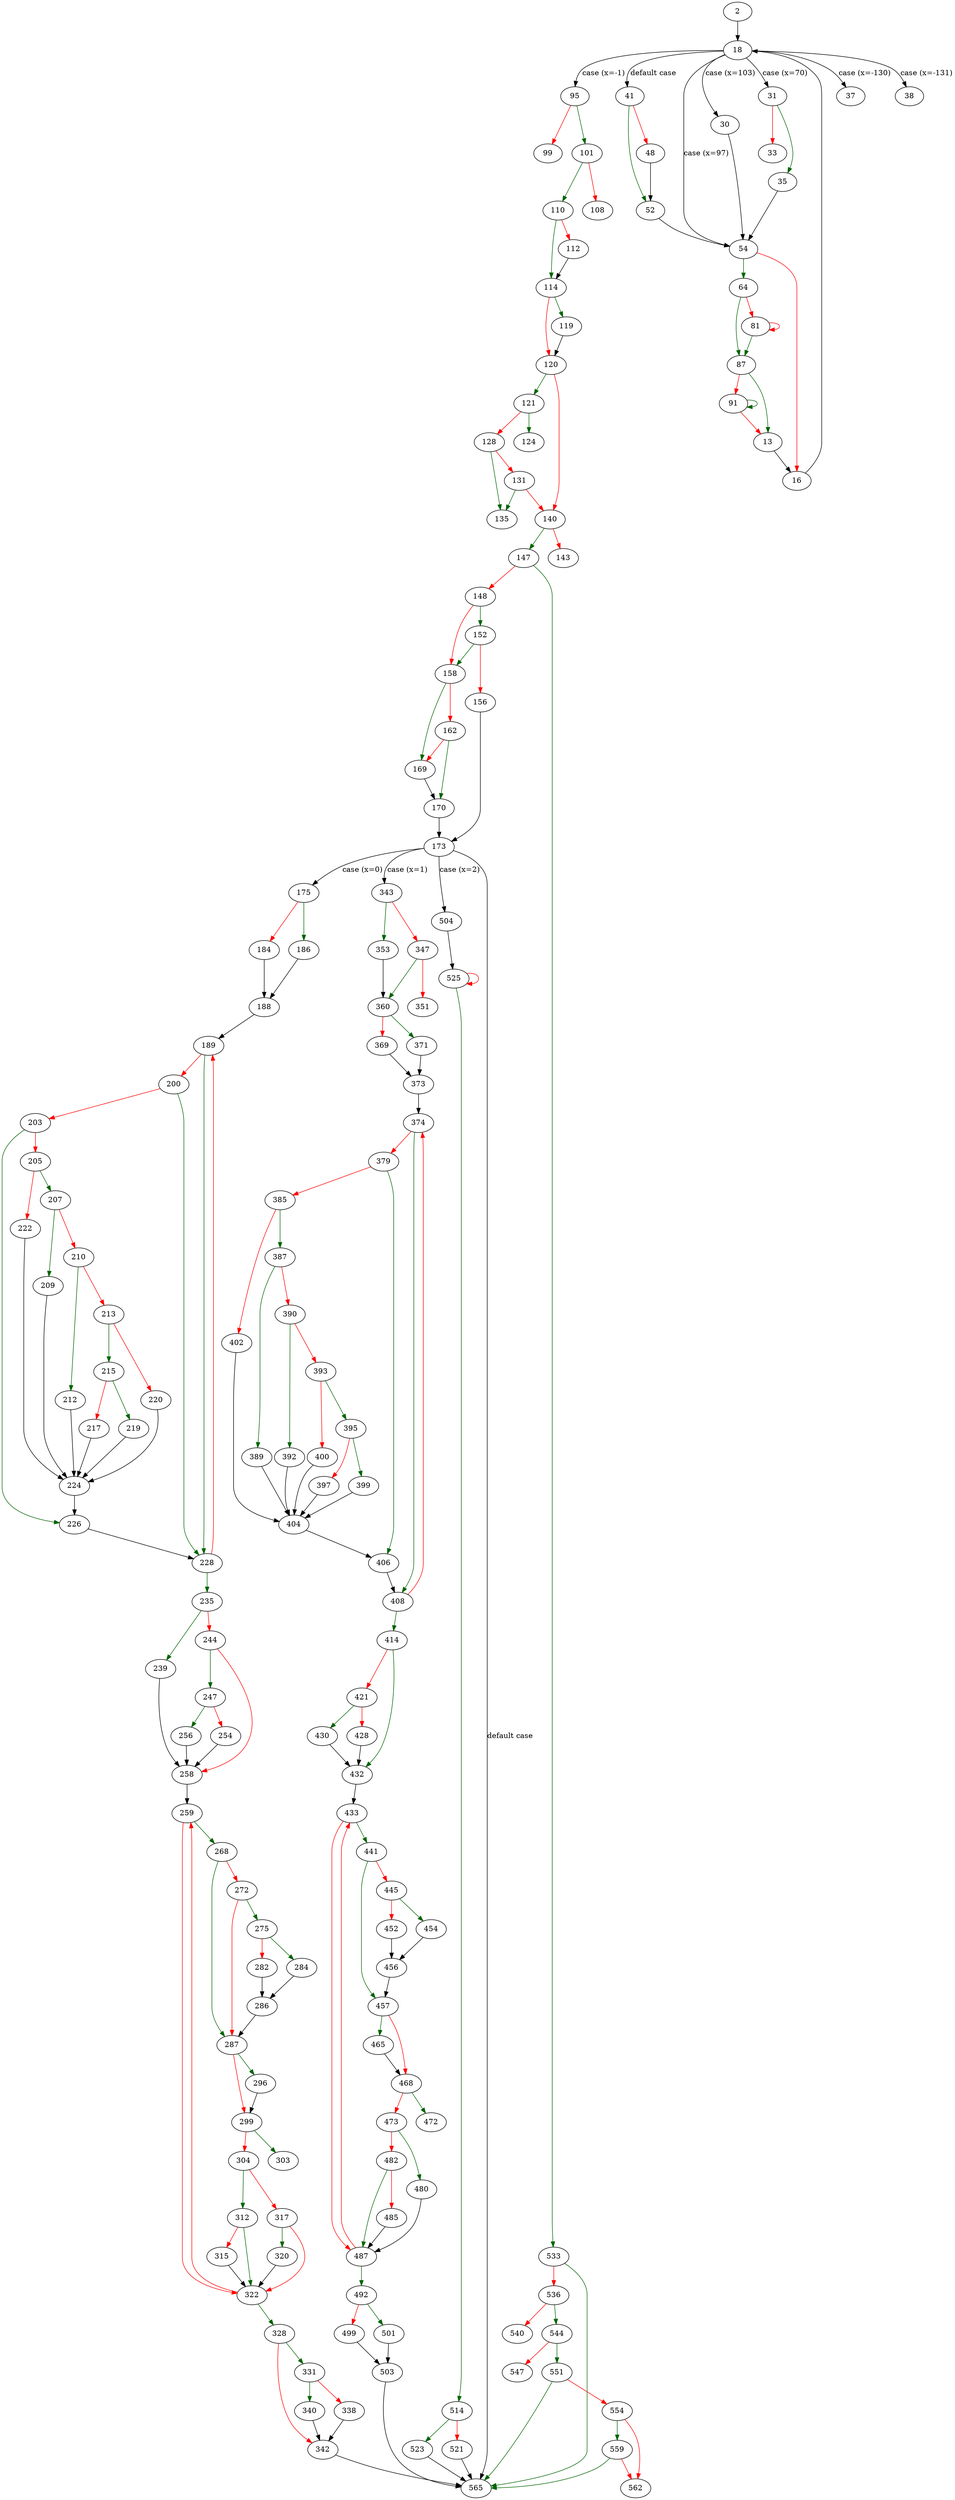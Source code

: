 strict digraph "main" {
	// Node definitions.
	2 [entry=true];
	18;
	13;
	16;
	95;
	54;
	30;
	31;
	37;
	38;
	41;
	35;
	33;
	52;
	48;
	64;
	87;
	81;
	91;
	101;
	99;
	110;
	108;
	114;
	112;
	119;
	120;
	121;
	140;
	124;
	128;
	135;
	131;
	147;
	143;
	533;
	148;
	152;
	158;
	156;
	173;
	169;
	162;
	170;
	175;
	343;
	504;
	565;
	186;
	184;
	188;
	189;
	228;
	200;
	203;
	226;
	205;
	207;
	222;
	209;
	210;
	224;
	212;
	213;
	215;
	220;
	219;
	217;
	235;
	239;
	244;
	258;
	247;
	256;
	254;
	259;
	268;
	322;
	287;
	272;
	275;
	284;
	282;
	286;
	296;
	299;
	303;
	304;
	312;
	317;
	315;
	320;
	328;
	331;
	342;
	340;
	338;
	353;
	347;
	360;
	351;
	371;
	369;
	373;
	374;
	408;
	379;
	406;
	385;
	387;
	402;
	389;
	390;
	404;
	392;
	393;
	395;
	400;
	399;
	397;
	414;
	432;
	421;
	430;
	428;
	433;
	441;
	487;
	457;
	445;
	454;
	452;
	456;
	465;
	468;
	472;
	473;
	480;
	482;
	485;
	492;
	501;
	499;
	503;
	525;
	514;
	523;
	521;
	536;
	544;
	540;
	551;
	547;
	554;
	559;
	562;

	// Edge definitions.
	2 -> 18;
	18 -> 95 [
		cond="case (x=-1)"
		label="case (x=-1)"
	];
	18 -> 54 [
		cond="case (x=97)"
		label="case (x=97)"
	];
	18 -> 30 [
		cond="case (x=103)"
		label="case (x=103)"
	];
	18 -> 31 [
		cond="case (x=70)"
		label="case (x=70)"
	];
	18 -> 37 [
		cond="case (x=-130)"
		label="case (x=-130)"
	];
	18 -> 38 [
		cond="case (x=-131)"
		label="case (x=-131)"
	];
	18 -> 41 [
		cond="default case"
		label="default case"
	];
	13 -> 16;
	16 -> 18;
	95 -> 101 [
		color=darkgreen
		cond=true
	];
	95 -> 99 [
		color=red
		cond=false
	];
	54 -> 16 [
		color=red
		cond=false
	];
	54 -> 64 [
		color=darkgreen
		cond=true
	];
	30 -> 54;
	31 -> 35 [
		color=darkgreen
		cond=true
	];
	31 -> 33 [
		color=red
		cond=false
	];
	41 -> 52 [
		color=darkgreen
		cond=true
	];
	41 -> 48 [
		color=red
		cond=false
	];
	35 -> 54;
	52 -> 54;
	48 -> 52;
	64 -> 87 [
		color=darkgreen
		cond=true
	];
	64 -> 81 [
		color=red
		cond=false
	];
	87 -> 13 [
		color=darkgreen
		cond=true
	];
	87 -> 91 [
		color=red
		cond=false
	];
	81 -> 87 [
		color=darkgreen
		cond=true
	];
	81 -> 81 [
		color=red
		cond=false
	];
	91 -> 13 [
		color=red
		cond=false
	];
	91 -> 91 [
		color=darkgreen
		cond=true
	];
	101 -> 110 [
		color=darkgreen
		cond=true
	];
	101 -> 108 [
		color=red
		cond=false
	];
	110 -> 114 [
		color=darkgreen
		cond=true
	];
	110 -> 112 [
		color=red
		cond=false
	];
	114 -> 119 [
		color=darkgreen
		cond=true
	];
	114 -> 120 [
		color=red
		cond=false
	];
	112 -> 114;
	119 -> 120;
	120 -> 121 [
		color=darkgreen
		cond=true
	];
	120 -> 140 [
		color=red
		cond=false
	];
	121 -> 124 [
		color=darkgreen
		cond=true
	];
	121 -> 128 [
		color=red
		cond=false
	];
	140 -> 147 [
		color=darkgreen
		cond=true
	];
	140 -> 143 [
		color=red
		cond=false
	];
	128 -> 135 [
		color=darkgreen
		cond=true
	];
	128 -> 131 [
		color=red
		cond=false
	];
	131 -> 140 [
		color=red
		cond=false
	];
	131 -> 135 [
		color=darkgreen
		cond=true
	];
	147 -> 533 [
		color=darkgreen
		cond=true
	];
	147 -> 148 [
		color=red
		cond=false
	];
	533 -> 565 [
		color=darkgreen
		cond=true
	];
	533 -> 536 [
		color=red
		cond=false
	];
	148 -> 152 [
		color=darkgreen
		cond=true
	];
	148 -> 158 [
		color=red
		cond=false
	];
	152 -> 158 [
		color=darkgreen
		cond=true
	];
	152 -> 156 [
		color=red
		cond=false
	];
	158 -> 169 [
		color=darkgreen
		cond=true
	];
	158 -> 162 [
		color=red
		cond=false
	];
	156 -> 173;
	173 -> 175 [
		cond="case (x=0)"
		label="case (x=0)"
	];
	173 -> 343 [
		cond="case (x=1)"
		label="case (x=1)"
	];
	173 -> 504 [
		cond="case (x=2)"
		label="case (x=2)"
	];
	173 -> 565 [
		cond="default case"
		label="default case"
	];
	169 -> 170;
	162 -> 169 [
		color=red
		cond=false
	];
	162 -> 170 [
		color=darkgreen
		cond=true
	];
	170 -> 173;
	175 -> 186 [
		color=darkgreen
		cond=true
	];
	175 -> 184 [
		color=red
		cond=false
	];
	343 -> 353 [
		color=darkgreen
		cond=true
	];
	343 -> 347 [
		color=red
		cond=false
	];
	504 -> 525;
	186 -> 188;
	184 -> 188;
	188 -> 189;
	189 -> 228 [
		color=darkgreen
		cond=true
	];
	189 -> 200 [
		color=red
		cond=false
	];
	228 -> 189 [
		color=red
		cond=false
	];
	228 -> 235 [
		color=darkgreen
		cond=true
	];
	200 -> 228 [
		color=darkgreen
		cond=true
	];
	200 -> 203 [
		color=red
		cond=false
	];
	203 -> 226 [
		color=darkgreen
		cond=true
	];
	203 -> 205 [
		color=red
		cond=false
	];
	226 -> 228;
	205 -> 207 [
		color=darkgreen
		cond=true
	];
	205 -> 222 [
		color=red
		cond=false
	];
	207 -> 209 [
		color=darkgreen
		cond=true
	];
	207 -> 210 [
		color=red
		cond=false
	];
	222 -> 224;
	209 -> 224;
	210 -> 212 [
		color=darkgreen
		cond=true
	];
	210 -> 213 [
		color=red
		cond=false
	];
	224 -> 226;
	212 -> 224;
	213 -> 215 [
		color=darkgreen
		cond=true
	];
	213 -> 220 [
		color=red
		cond=false
	];
	215 -> 219 [
		color=darkgreen
		cond=true
	];
	215 -> 217 [
		color=red
		cond=false
	];
	220 -> 224;
	219 -> 224;
	217 -> 224;
	235 -> 239 [
		color=darkgreen
		cond=true
	];
	235 -> 244 [
		color=red
		cond=false
	];
	239 -> 258;
	244 -> 258 [
		color=red
		cond=false
	];
	244 -> 247 [
		color=darkgreen
		cond=true
	];
	258 -> 259;
	247 -> 256 [
		color=darkgreen
		cond=true
	];
	247 -> 254 [
		color=red
		cond=false
	];
	256 -> 258;
	254 -> 258;
	259 -> 268 [
		color=darkgreen
		cond=true
	];
	259 -> 322 [
		color=red
		cond=false
	];
	268 -> 287 [
		color=darkgreen
		cond=true
	];
	268 -> 272 [
		color=red
		cond=false
	];
	322 -> 259 [
		color=red
		cond=false
	];
	322 -> 328 [
		color=darkgreen
		cond=true
	];
	287 -> 296 [
		color=darkgreen
		cond=true
	];
	287 -> 299 [
		color=red
		cond=false
	];
	272 -> 287 [
		color=red
		cond=false
	];
	272 -> 275 [
		color=darkgreen
		cond=true
	];
	275 -> 284 [
		color=darkgreen
		cond=true
	];
	275 -> 282 [
		color=red
		cond=false
	];
	284 -> 286;
	282 -> 286;
	286 -> 287;
	296 -> 299;
	299 -> 303 [
		color=darkgreen
		cond=true
	];
	299 -> 304 [
		color=red
		cond=false
	];
	304 -> 312 [
		color=darkgreen
		cond=true
	];
	304 -> 317 [
		color=red
		cond=false
	];
	312 -> 322 [
		color=darkgreen
		cond=true
	];
	312 -> 315 [
		color=red
		cond=false
	];
	317 -> 322 [
		color=red
		cond=false
	];
	317 -> 320 [
		color=darkgreen
		cond=true
	];
	315 -> 322;
	320 -> 322;
	328 -> 331 [
		color=darkgreen
		cond=true
	];
	328 -> 342 [
		color=red
		cond=false
	];
	331 -> 340 [
		color=darkgreen
		cond=true
	];
	331 -> 338 [
		color=red
		cond=false
	];
	342 -> 565;
	340 -> 342;
	338 -> 342;
	353 -> 360;
	347 -> 360 [
		color=darkgreen
		cond=true
	];
	347 -> 351 [
		color=red
		cond=false
	];
	360 -> 371 [
		color=darkgreen
		cond=true
	];
	360 -> 369 [
		color=red
		cond=false
	];
	371 -> 373;
	369 -> 373;
	373 -> 374;
	374 -> 408 [
		color=darkgreen
		cond=true
	];
	374 -> 379 [
		color=red
		cond=false
	];
	408 -> 374 [
		color=red
		cond=false
	];
	408 -> 414 [
		color=darkgreen
		cond=true
	];
	379 -> 406 [
		color=darkgreen
		cond=true
	];
	379 -> 385 [
		color=red
		cond=false
	];
	406 -> 408;
	385 -> 387 [
		color=darkgreen
		cond=true
	];
	385 -> 402 [
		color=red
		cond=false
	];
	387 -> 389 [
		color=darkgreen
		cond=true
	];
	387 -> 390 [
		color=red
		cond=false
	];
	402 -> 404;
	389 -> 404;
	390 -> 392 [
		color=darkgreen
		cond=true
	];
	390 -> 393 [
		color=red
		cond=false
	];
	404 -> 406;
	392 -> 404;
	393 -> 395 [
		color=darkgreen
		cond=true
	];
	393 -> 400 [
		color=red
		cond=false
	];
	395 -> 399 [
		color=darkgreen
		cond=true
	];
	395 -> 397 [
		color=red
		cond=false
	];
	400 -> 404;
	399 -> 404;
	397 -> 404;
	414 -> 432 [
		color=darkgreen
		cond=true
	];
	414 -> 421 [
		color=red
		cond=false
	];
	432 -> 433;
	421 -> 430 [
		color=darkgreen
		cond=true
	];
	421 -> 428 [
		color=red
		cond=false
	];
	430 -> 432;
	428 -> 432;
	433 -> 441 [
		color=darkgreen
		cond=true
	];
	433 -> 487 [
		color=red
		cond=false
	];
	441 -> 457 [
		color=darkgreen
		cond=true
	];
	441 -> 445 [
		color=red
		cond=false
	];
	487 -> 433 [
		color=red
		cond=false
	];
	487 -> 492 [
		color=darkgreen
		cond=true
	];
	457 -> 465 [
		color=darkgreen
		cond=true
	];
	457 -> 468 [
		color=red
		cond=false
	];
	445 -> 454 [
		color=darkgreen
		cond=true
	];
	445 -> 452 [
		color=red
		cond=false
	];
	454 -> 456;
	452 -> 456;
	456 -> 457;
	465 -> 468;
	468 -> 472 [
		color=darkgreen
		cond=true
	];
	468 -> 473 [
		color=red
		cond=false
	];
	473 -> 480 [
		color=darkgreen
		cond=true
	];
	473 -> 482 [
		color=red
		cond=false
	];
	480 -> 487;
	482 -> 487 [
		color=darkgreen
		cond=true
	];
	482 -> 485 [
		color=red
		cond=false
	];
	485 -> 487;
	492 -> 501 [
		color=darkgreen
		cond=true
	];
	492 -> 499 [
		color=red
		cond=false
	];
	501 -> 503;
	499 -> 503;
	503 -> 565;
	525 -> 525 [
		color=red
		cond=false
	];
	525 -> 514 [
		color=darkgreen
		cond=true
	];
	514 -> 523 [
		color=darkgreen
		cond=true
	];
	514 -> 521 [
		color=red
		cond=false
	];
	523 -> 565;
	521 -> 565;
	536 -> 544 [
		color=darkgreen
		cond=true
	];
	536 -> 540 [
		color=red
		cond=false
	];
	544 -> 551 [
		color=darkgreen
		cond=true
	];
	544 -> 547 [
		color=red
		cond=false
	];
	551 -> 565 [
		color=darkgreen
		cond=true
	];
	551 -> 554 [
		color=red
		cond=false
	];
	554 -> 559 [
		color=darkgreen
		cond=true
	];
	554 -> 562 [
		color=red
		cond=false
	];
	559 -> 565 [
		color=darkgreen
		cond=true
	];
	559 -> 562 [
		color=red
		cond=false
	];
}